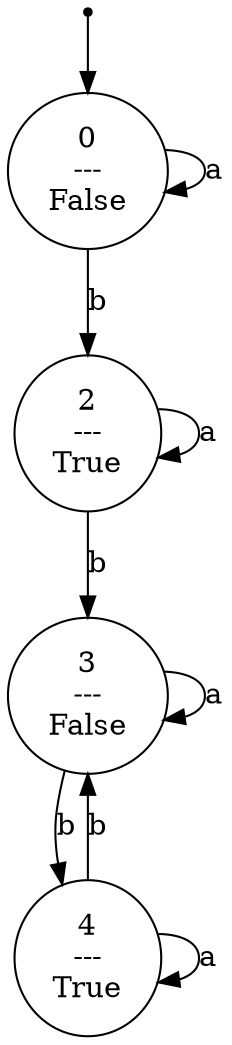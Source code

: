 digraph G {
0 [label="", shape=point];
0 -> 1;
1 [label="0\n---\nFalse"];
1 -> 1  [label=a];
1 -> 2  [label=b];
2 [label="2\n---\nTrue"];
2 -> 2  [label=a];
2 -> 3  [label=b];
3 [label="3\n---\nFalse"];
3 -> 3  [label=a];
3 -> 4  [label=b];
4 [label="4\n---\nTrue"];
4 -> 4  [label=a];
4 -> 3  [label=b];
}
